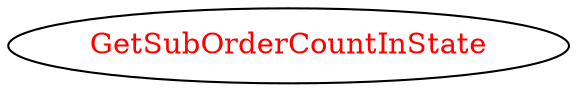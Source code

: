 digraph dependencyGraph {
 concentrate=true;
 ranksep="2.0";
 rankdir="LR"; 
 splines="ortho";
"GetSubOrderCountInState" [fontcolor="red"];
}
